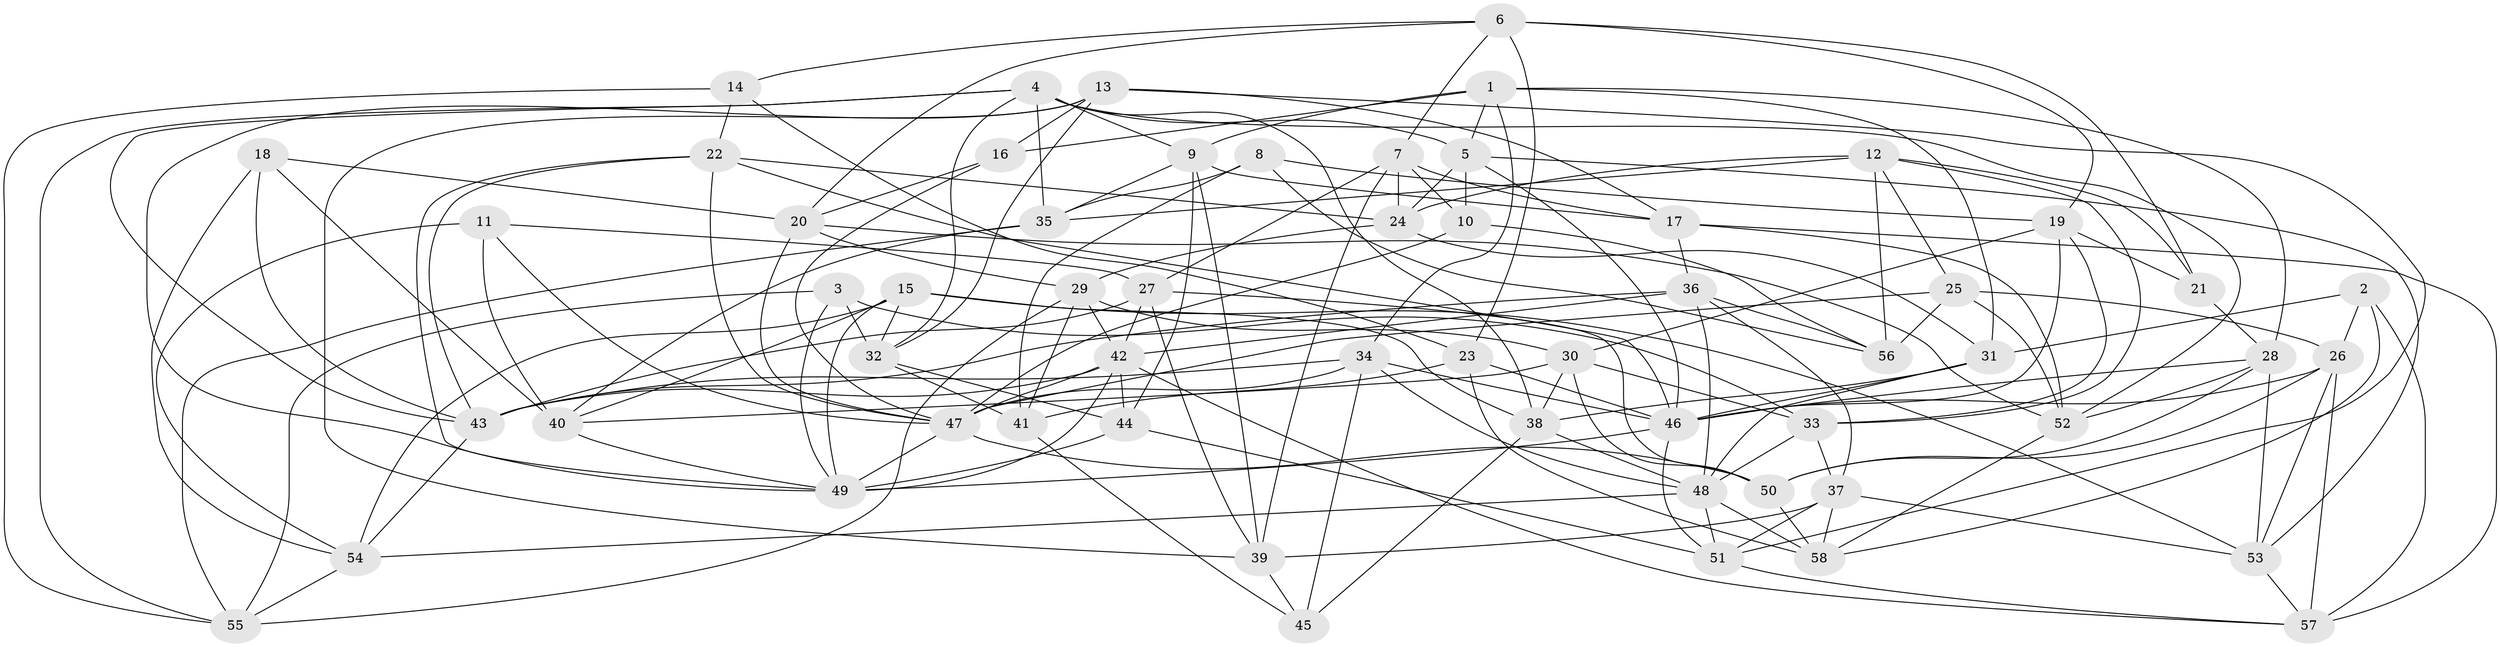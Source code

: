 // original degree distribution, {4: 1.0}
// Generated by graph-tools (version 1.1) at 2025/26/03/09/25 03:26:55]
// undirected, 58 vertices, 171 edges
graph export_dot {
graph [start="1"]
  node [color=gray90,style=filled];
  1;
  2;
  3;
  4;
  5;
  6;
  7;
  8;
  9;
  10;
  11;
  12;
  13;
  14;
  15;
  16;
  17;
  18;
  19;
  20;
  21;
  22;
  23;
  24;
  25;
  26;
  27;
  28;
  29;
  30;
  31;
  32;
  33;
  34;
  35;
  36;
  37;
  38;
  39;
  40;
  41;
  42;
  43;
  44;
  45;
  46;
  47;
  48;
  49;
  50;
  51;
  52;
  53;
  54;
  55;
  56;
  57;
  58;
  1 -- 5 [weight=1.0];
  1 -- 9 [weight=1.0];
  1 -- 16 [weight=1.0];
  1 -- 28 [weight=1.0];
  1 -- 31 [weight=1.0];
  1 -- 34 [weight=1.0];
  2 -- 26 [weight=1.0];
  2 -- 31 [weight=1.0];
  2 -- 57 [weight=1.0];
  2 -- 58 [weight=1.0];
  3 -- 32 [weight=1.0];
  3 -- 33 [weight=1.0];
  3 -- 49 [weight=1.0];
  3 -- 55 [weight=1.0];
  4 -- 5 [weight=1.0];
  4 -- 9 [weight=1.0];
  4 -- 32 [weight=1.0];
  4 -- 35 [weight=1.0];
  4 -- 38 [weight=1.0];
  4 -- 43 [weight=1.0];
  4 -- 52 [weight=1.0];
  4 -- 55 [weight=1.0];
  5 -- 10 [weight=1.0];
  5 -- 24 [weight=1.0];
  5 -- 46 [weight=1.0];
  5 -- 53 [weight=1.0];
  6 -- 7 [weight=1.0];
  6 -- 14 [weight=1.0];
  6 -- 19 [weight=1.0];
  6 -- 20 [weight=1.0];
  6 -- 21 [weight=1.0];
  6 -- 23 [weight=1.0];
  7 -- 10 [weight=1.0];
  7 -- 17 [weight=1.0];
  7 -- 24 [weight=1.0];
  7 -- 27 [weight=1.0];
  7 -- 39 [weight=1.0];
  8 -- 19 [weight=1.0];
  8 -- 35 [weight=1.0];
  8 -- 41 [weight=1.0];
  8 -- 56 [weight=1.0];
  9 -- 17 [weight=1.0];
  9 -- 35 [weight=1.0];
  9 -- 39 [weight=1.0];
  9 -- 44 [weight=1.0];
  10 -- 47 [weight=1.0];
  10 -- 56 [weight=1.0];
  11 -- 27 [weight=1.0];
  11 -- 40 [weight=1.0];
  11 -- 47 [weight=1.0];
  11 -- 54 [weight=1.0];
  12 -- 21 [weight=1.0];
  12 -- 24 [weight=1.0];
  12 -- 25 [weight=1.0];
  12 -- 33 [weight=1.0];
  12 -- 35 [weight=1.0];
  12 -- 56 [weight=1.0];
  13 -- 16 [weight=1.0];
  13 -- 17 [weight=1.0];
  13 -- 32 [weight=1.0];
  13 -- 39 [weight=1.0];
  13 -- 49 [weight=1.0];
  13 -- 51 [weight=1.0];
  14 -- 22 [weight=1.0];
  14 -- 23 [weight=1.0];
  14 -- 55 [weight=1.0];
  15 -- 32 [weight=1.0];
  15 -- 38 [weight=1.0];
  15 -- 40 [weight=1.0];
  15 -- 49 [weight=1.0];
  15 -- 53 [weight=1.0];
  15 -- 54 [weight=1.0];
  16 -- 20 [weight=1.0];
  16 -- 47 [weight=1.0];
  17 -- 36 [weight=1.0];
  17 -- 52 [weight=1.0];
  17 -- 57 [weight=1.0];
  18 -- 20 [weight=1.0];
  18 -- 40 [weight=1.0];
  18 -- 43 [weight=1.0];
  18 -- 54 [weight=1.0];
  19 -- 21 [weight=1.0];
  19 -- 30 [weight=1.0];
  19 -- 33 [weight=1.0];
  19 -- 46 [weight=1.0];
  20 -- 29 [weight=1.0];
  20 -- 47 [weight=1.0];
  20 -- 52 [weight=1.0];
  21 -- 28 [weight=1.0];
  22 -- 24 [weight=1.0];
  22 -- 43 [weight=1.0];
  22 -- 46 [weight=1.0];
  22 -- 47 [weight=1.0];
  22 -- 49 [weight=1.0];
  23 -- 41 [weight=2.0];
  23 -- 46 [weight=1.0];
  23 -- 58 [weight=1.0];
  24 -- 29 [weight=1.0];
  24 -- 31 [weight=1.0];
  25 -- 26 [weight=1.0];
  25 -- 47 [weight=1.0];
  25 -- 52 [weight=1.0];
  25 -- 56 [weight=2.0];
  26 -- 46 [weight=1.0];
  26 -- 50 [weight=1.0];
  26 -- 53 [weight=1.0];
  26 -- 57 [weight=1.0];
  27 -- 39 [weight=1.0];
  27 -- 42 [weight=1.0];
  27 -- 43 [weight=1.0];
  27 -- 50 [weight=1.0];
  28 -- 46 [weight=1.0];
  28 -- 50 [weight=1.0];
  28 -- 52 [weight=1.0];
  28 -- 53 [weight=1.0];
  29 -- 30 [weight=1.0];
  29 -- 41 [weight=1.0];
  29 -- 42 [weight=1.0];
  29 -- 55 [weight=1.0];
  30 -- 33 [weight=1.0];
  30 -- 38 [weight=1.0];
  30 -- 40 [weight=1.0];
  30 -- 50 [weight=1.0];
  31 -- 38 [weight=1.0];
  31 -- 46 [weight=1.0];
  31 -- 48 [weight=1.0];
  32 -- 41 [weight=1.0];
  32 -- 44 [weight=1.0];
  33 -- 37 [weight=1.0];
  33 -- 48 [weight=1.0];
  34 -- 43 [weight=1.0];
  34 -- 45 [weight=1.0];
  34 -- 46 [weight=1.0];
  34 -- 47 [weight=1.0];
  34 -- 48 [weight=1.0];
  35 -- 40 [weight=1.0];
  35 -- 55 [weight=1.0];
  36 -- 37 [weight=1.0];
  36 -- 42 [weight=1.0];
  36 -- 43 [weight=1.0];
  36 -- 48 [weight=1.0];
  36 -- 56 [weight=1.0];
  37 -- 39 [weight=1.0];
  37 -- 51 [weight=1.0];
  37 -- 53 [weight=1.0];
  37 -- 58 [weight=1.0];
  38 -- 45 [weight=1.0];
  38 -- 48 [weight=1.0];
  39 -- 45 [weight=1.0];
  40 -- 49 [weight=1.0];
  41 -- 45 [weight=1.0];
  42 -- 43 [weight=1.0];
  42 -- 44 [weight=1.0];
  42 -- 47 [weight=1.0];
  42 -- 49 [weight=1.0];
  42 -- 57 [weight=1.0];
  43 -- 54 [weight=1.0];
  44 -- 49 [weight=2.0];
  44 -- 51 [weight=1.0];
  46 -- 49 [weight=1.0];
  46 -- 51 [weight=1.0];
  47 -- 49 [weight=1.0];
  47 -- 50 [weight=1.0];
  48 -- 51 [weight=1.0];
  48 -- 54 [weight=1.0];
  48 -- 58 [weight=1.0];
  50 -- 58 [weight=1.0];
  51 -- 57 [weight=1.0];
  52 -- 58 [weight=1.0];
  53 -- 57 [weight=1.0];
  54 -- 55 [weight=1.0];
}
